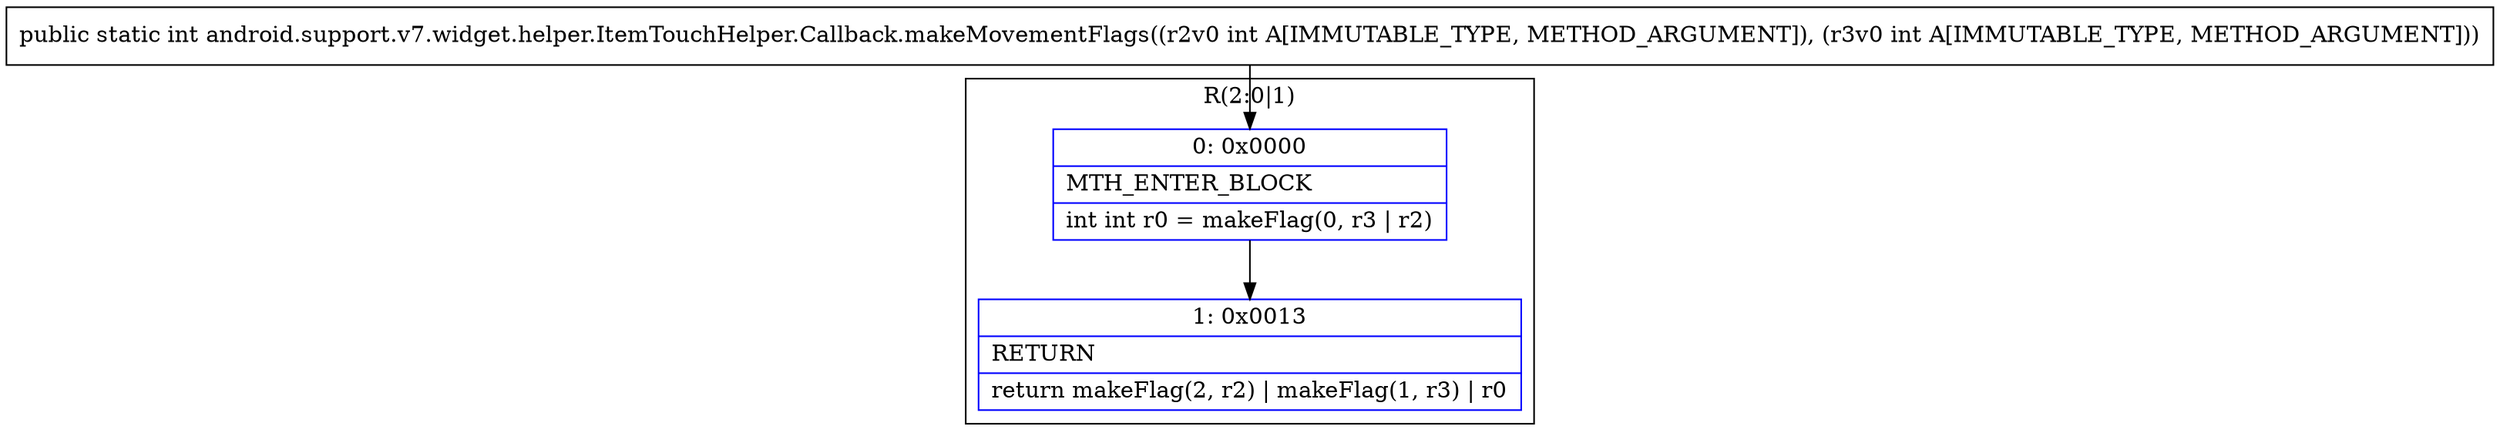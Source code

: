 digraph "CFG forandroid.support.v7.widget.helper.ItemTouchHelper.Callback.makeMovementFlags(II)I" {
subgraph cluster_Region_938046870 {
label = "R(2:0|1)";
node [shape=record,color=blue];
Node_0 [shape=record,label="{0\:\ 0x0000|MTH_ENTER_BLOCK\l|int int r0 = makeFlag(0, r3 \| r2)\l}"];
Node_1 [shape=record,label="{1\:\ 0x0013|RETURN\l|return makeFlag(2, r2) \| makeFlag(1, r3) \| r0\l}"];
}
MethodNode[shape=record,label="{public static int android.support.v7.widget.helper.ItemTouchHelper.Callback.makeMovementFlags((r2v0 int A[IMMUTABLE_TYPE, METHOD_ARGUMENT]), (r3v0 int A[IMMUTABLE_TYPE, METHOD_ARGUMENT])) }"];
MethodNode -> Node_0;
Node_0 -> Node_1;
}

